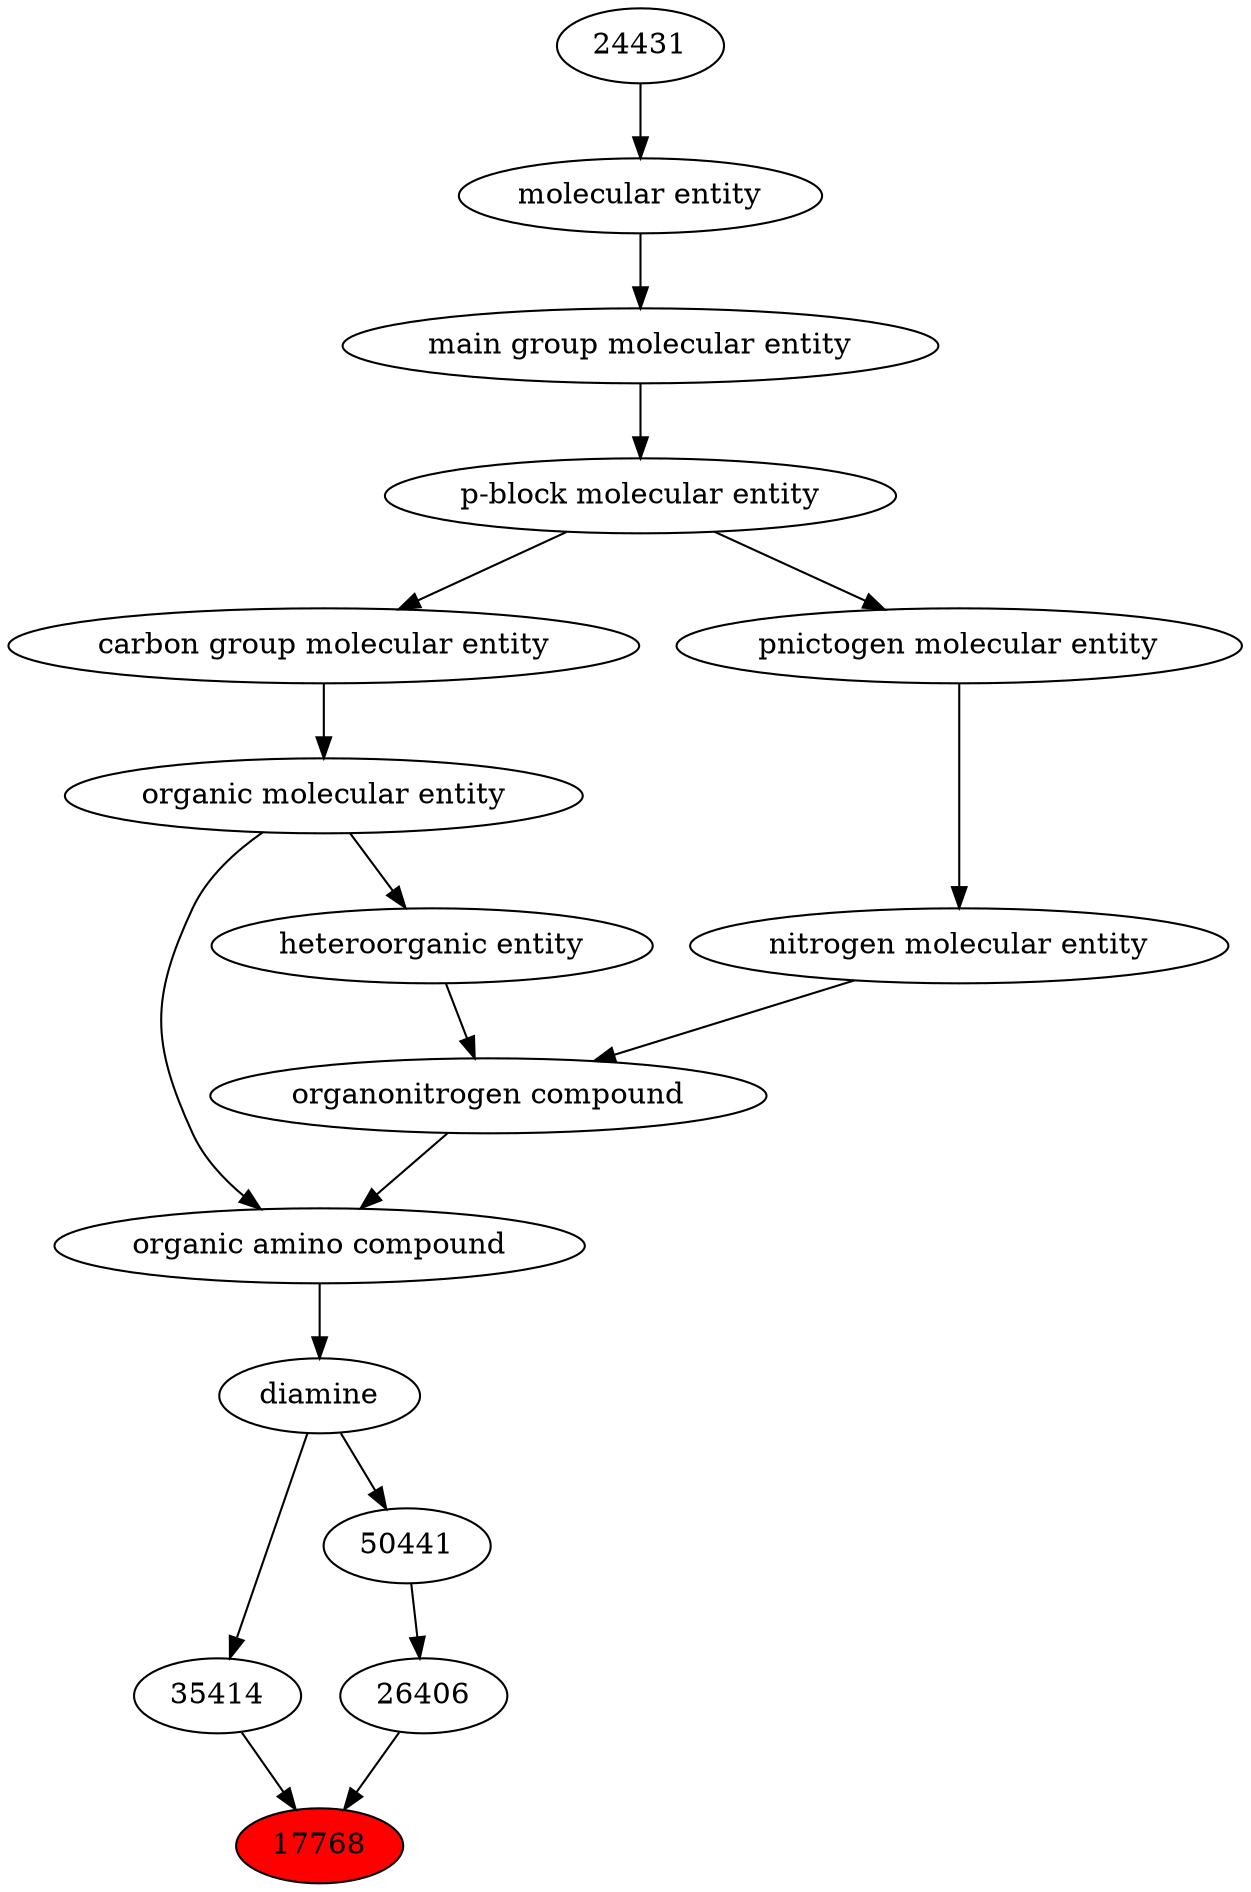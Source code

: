 digraph tree{ 
17768 [label="17768" fillcolor=red style=filled]
35414 -> 17768
26406 -> 17768
35414 [label="35414"]
23666 -> 35414
26406 [label="26406"]
50441 -> 26406
23666 [label="diamine"]
50047 -> 23666
50441 [label="50441"]
23666 -> 50441
50047 [label="organic amino compound"]
50860 -> 50047
35352 -> 50047
50860 [label="organic molecular entity"]
33582 -> 50860
35352 [label="organonitrogen compound"]
51143 -> 35352
33285 -> 35352
33582 [label="carbon group molecular entity"]
33675 -> 33582
51143 [label="nitrogen molecular entity"]
33302 -> 51143
33285 [label="heteroorganic entity"]
50860 -> 33285
33675 [label="p-block molecular entity"]
33579 -> 33675
33302 [label="pnictogen molecular entity"]
33675 -> 33302
33579 [label="main group molecular entity"]
23367 -> 33579
23367 [label="molecular entity"]
24431 -> 23367
24431 [label="24431"]
}